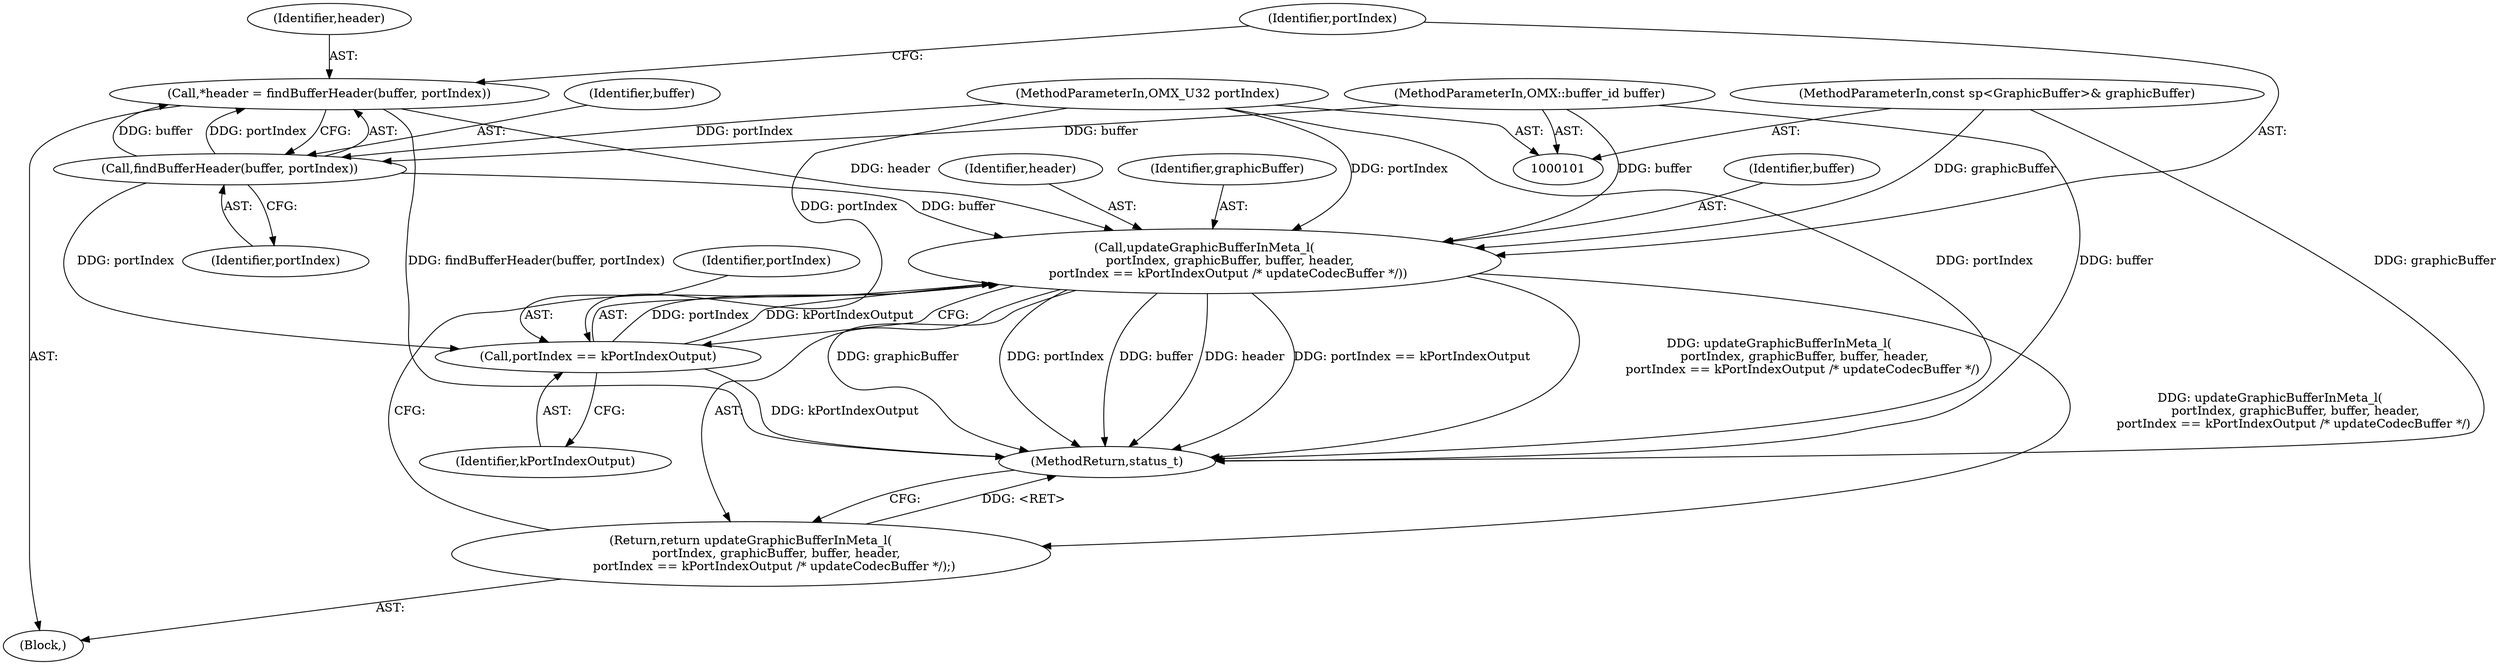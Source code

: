 digraph "1_Android_0f177948ae2640bfe4d70f8e4248e106406b3b0a_16@API" {
"1000114" [label="(Call,updateGraphicBufferInMeta_l(\n             portIndex, graphicBuffer, buffer, header,\n            portIndex == kPortIndexOutput /* updateCodecBuffer */))"];
"1000119" [label="(Call,portIndex == kPortIndexOutput)"];
"1000110" [label="(Call,findBufferHeader(buffer, portIndex))"];
"1000104" [label="(MethodParameterIn,OMX::buffer_id buffer)"];
"1000102" [label="(MethodParameterIn,OMX_U32 portIndex)"];
"1000103" [label="(MethodParameterIn,const sp<GraphicBuffer>& graphicBuffer)"];
"1000108" [label="(Call,*header = findBufferHeader(buffer, portIndex))"];
"1000113" [label="(Return,return updateGraphicBufferInMeta_l(\n             portIndex, graphicBuffer, buffer, header,\n            portIndex == kPortIndexOutput /* updateCodecBuffer */);)"];
"1000115" [label="(Identifier,portIndex)"];
"1000121" [label="(Identifier,kPortIndexOutput)"];
"1000104" [label="(MethodParameterIn,OMX::buffer_id buffer)"];
"1000114" [label="(Call,updateGraphicBufferInMeta_l(\n             portIndex, graphicBuffer, buffer, header,\n            portIndex == kPortIndexOutput /* updateCodecBuffer */))"];
"1000117" [label="(Identifier,buffer)"];
"1000111" [label="(Identifier,buffer)"];
"1000109" [label="(Identifier,header)"];
"1000110" [label="(Call,findBufferHeader(buffer, portIndex))"];
"1000112" [label="(Identifier,portIndex)"];
"1000113" [label="(Return,return updateGraphicBufferInMeta_l(\n             portIndex, graphicBuffer, buffer, header,\n            portIndex == kPortIndexOutput /* updateCodecBuffer */);)"];
"1000103" [label="(MethodParameterIn,const sp<GraphicBuffer>& graphicBuffer)"];
"1000120" [label="(Identifier,portIndex)"];
"1000122" [label="(MethodReturn,status_t)"];
"1000105" [label="(Block,)"];
"1000119" [label="(Call,portIndex == kPortIndexOutput)"];
"1000118" [label="(Identifier,header)"];
"1000102" [label="(MethodParameterIn,OMX_U32 portIndex)"];
"1000108" [label="(Call,*header = findBufferHeader(buffer, portIndex))"];
"1000116" [label="(Identifier,graphicBuffer)"];
"1000114" -> "1000113"  [label="AST: "];
"1000114" -> "1000119"  [label="CFG: "];
"1000115" -> "1000114"  [label="AST: "];
"1000116" -> "1000114"  [label="AST: "];
"1000117" -> "1000114"  [label="AST: "];
"1000118" -> "1000114"  [label="AST: "];
"1000119" -> "1000114"  [label="AST: "];
"1000113" -> "1000114"  [label="CFG: "];
"1000114" -> "1000122"  [label="DDG: buffer"];
"1000114" -> "1000122"  [label="DDG: updateGraphicBufferInMeta_l(\n             portIndex, graphicBuffer, buffer, header,\n            portIndex == kPortIndexOutput /* updateCodecBuffer */)"];
"1000114" -> "1000122"  [label="DDG: header"];
"1000114" -> "1000122"  [label="DDG: portIndex == kPortIndexOutput"];
"1000114" -> "1000122"  [label="DDG: graphicBuffer"];
"1000114" -> "1000122"  [label="DDG: portIndex"];
"1000114" -> "1000113"  [label="DDG: updateGraphicBufferInMeta_l(\n             portIndex, graphicBuffer, buffer, header,\n            portIndex == kPortIndexOutput /* updateCodecBuffer */)"];
"1000119" -> "1000114"  [label="DDG: portIndex"];
"1000119" -> "1000114"  [label="DDG: kPortIndexOutput"];
"1000102" -> "1000114"  [label="DDG: portIndex"];
"1000103" -> "1000114"  [label="DDG: graphicBuffer"];
"1000110" -> "1000114"  [label="DDG: buffer"];
"1000104" -> "1000114"  [label="DDG: buffer"];
"1000108" -> "1000114"  [label="DDG: header"];
"1000119" -> "1000121"  [label="CFG: "];
"1000120" -> "1000119"  [label="AST: "];
"1000121" -> "1000119"  [label="AST: "];
"1000119" -> "1000122"  [label="DDG: kPortIndexOutput"];
"1000110" -> "1000119"  [label="DDG: portIndex"];
"1000102" -> "1000119"  [label="DDG: portIndex"];
"1000110" -> "1000108"  [label="AST: "];
"1000110" -> "1000112"  [label="CFG: "];
"1000111" -> "1000110"  [label="AST: "];
"1000112" -> "1000110"  [label="AST: "];
"1000108" -> "1000110"  [label="CFG: "];
"1000110" -> "1000108"  [label="DDG: buffer"];
"1000110" -> "1000108"  [label="DDG: portIndex"];
"1000104" -> "1000110"  [label="DDG: buffer"];
"1000102" -> "1000110"  [label="DDG: portIndex"];
"1000104" -> "1000101"  [label="AST: "];
"1000104" -> "1000122"  [label="DDG: buffer"];
"1000102" -> "1000101"  [label="AST: "];
"1000102" -> "1000122"  [label="DDG: portIndex"];
"1000103" -> "1000101"  [label="AST: "];
"1000103" -> "1000122"  [label="DDG: graphicBuffer"];
"1000108" -> "1000105"  [label="AST: "];
"1000109" -> "1000108"  [label="AST: "];
"1000115" -> "1000108"  [label="CFG: "];
"1000108" -> "1000122"  [label="DDG: findBufferHeader(buffer, portIndex)"];
"1000113" -> "1000105"  [label="AST: "];
"1000122" -> "1000113"  [label="CFG: "];
"1000113" -> "1000122"  [label="DDG: <RET>"];
}
